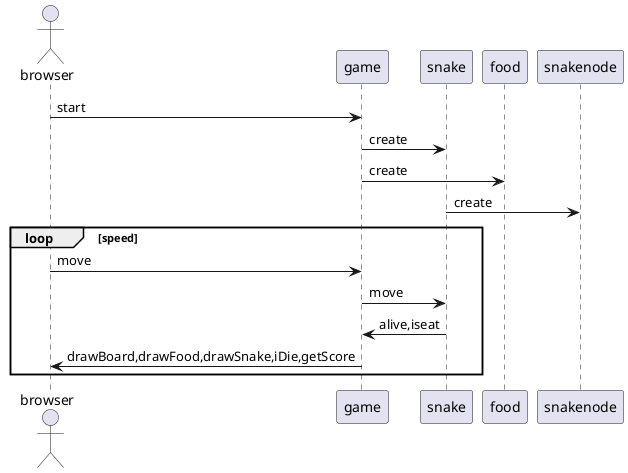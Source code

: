 @startuml sequence

actor browser
browser -> game:start
game -> snake:create
game -> food:create
snake -> snakenode:create
loop speed
    browser -> game:move
    game -> snake:move
    snake -> game:alive,iseat
    game -> browser:drawBoard,drawFood,drawSnake,iDie,getScore
end


@enduml